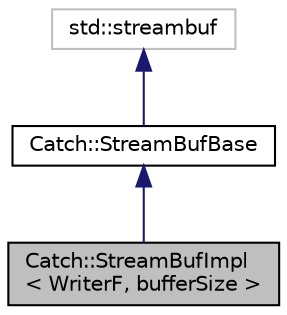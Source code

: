 digraph "Catch::StreamBufImpl&lt; WriterF, bufferSize &gt;"
{
  edge [fontname="Helvetica",fontsize="10",labelfontname="Helvetica",labelfontsize="10"];
  node [fontname="Helvetica",fontsize="10",shape=record];
  Node1 [label="Catch::StreamBufImpl\l\< WriterF, bufferSize \>",height=0.2,width=0.4,color="black", fillcolor="grey75", style="filled", fontcolor="black"];
  Node2 -> Node1 [dir="back",color="midnightblue",fontsize="10",style="solid",fontname="Helvetica"];
  Node2 [label="Catch::StreamBufBase",height=0.2,width=0.4,color="black", fillcolor="white", style="filled",URL="$d9/d14/classCatch_1_1StreamBufBase.html"];
  Node3 -> Node2 [dir="back",color="midnightblue",fontsize="10",style="solid",fontname="Helvetica"];
  Node3 [label="std::streambuf",height=0.2,width=0.4,color="grey75", fillcolor="white", style="filled"];
}
